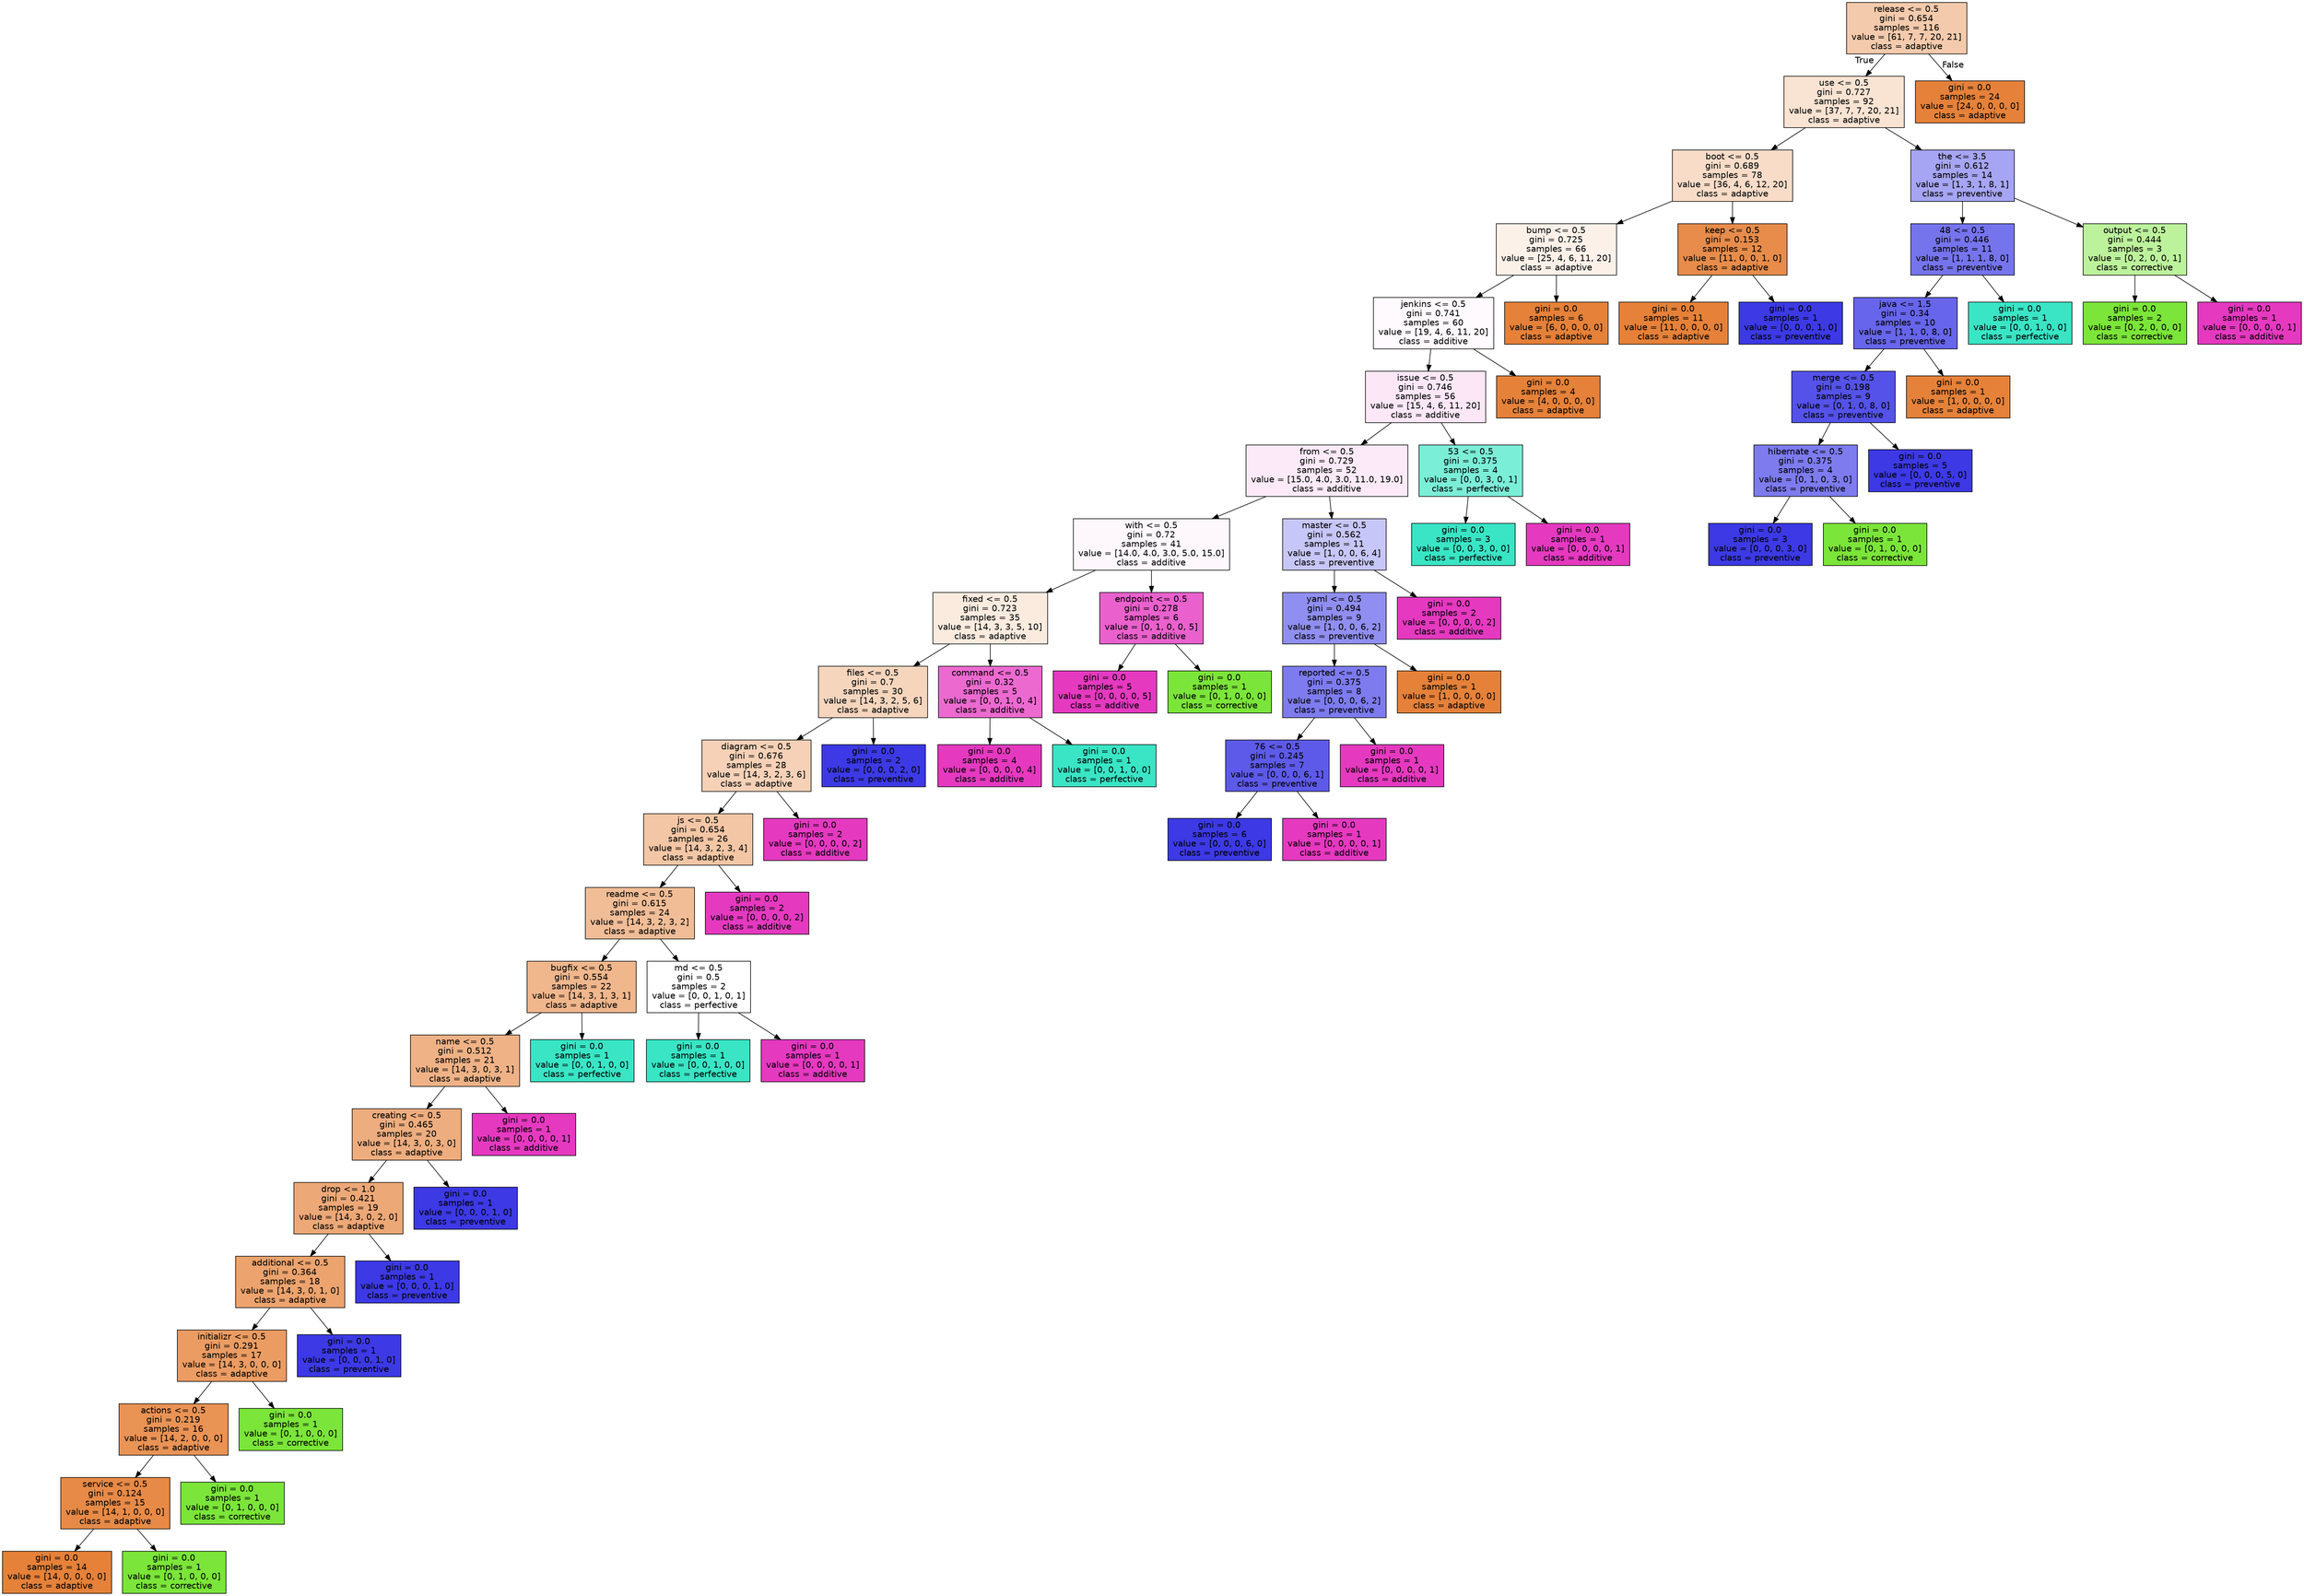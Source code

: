 digraph Tree {
node [shape=box, style="filled", color="black", fontname="helvetica"] ;
edge [fontname="helvetica"] ;
0 [label="release <= 0.5\ngini = 0.654\nsamples = 116\nvalue = [61, 7, 7, 20, 21]\nclass = adaptive", fillcolor="#f4caac"] ;
1 [label="use <= 0.5\ngini = 0.727\nsamples = 92\nvalue = [37, 7, 7, 20, 21]\nclass = adaptive", fillcolor="#f9e3d2"] ;
0 -> 1 [labeldistance=2.5, labelangle=45, headlabel="True"] ;
2 [label="boot <= 0.5\ngini = 0.689\nsamples = 78\nvalue = [36, 4, 6, 12, 20]\nclass = adaptive", fillcolor="#f8dcc8"] ;
1 -> 2 ;
3 [label="bump <= 0.5\ngini = 0.725\nsamples = 66\nvalue = [25, 4, 6, 11, 20]\nclass = adaptive", fillcolor="#fcf1e9"] ;
2 -> 3 ;
4 [label="jenkins <= 0.5\ngini = 0.741\nsamples = 60\nvalue = [19, 4, 6, 11, 20]\nclass = additive", fillcolor="#fefafd"] ;
3 -> 4 ;
5 [label="issue <= 0.5\ngini = 0.746\nsamples = 56\nvalue = [15, 4, 6, 11, 20]\nclass = additive", fillcolor="#fce7f7"] ;
4 -> 5 ;
6 [label="from <= 0.5\ngini = 0.729\nsamples = 52\nvalue = [15.0, 4.0, 3.0, 11.0, 19.0]\nclass = additive", fillcolor="#fceaf8"] ;
5 -> 6 ;
7 [label="with <= 0.5\ngini = 0.72\nsamples = 41\nvalue = [14.0, 4.0, 3.0, 5.0, 15.0]\nclass = additive", fillcolor="#fef8fd"] ;
6 -> 7 ;
8 [label="fixed <= 0.5\ngini = 0.723\nsamples = 35\nvalue = [14, 3, 3, 5, 10]\nclass = adaptive", fillcolor="#fbebdf"] ;
7 -> 8 ;
9 [label="files <= 0.5\ngini = 0.7\nsamples = 30\nvalue = [14, 3, 2, 5, 6]\nclass = adaptive", fillcolor="#f6d5bd"] ;
8 -> 9 ;
10 [label="diagram <= 0.5\ngini = 0.676\nsamples = 28\nvalue = [14, 3, 2, 3, 6]\nclass = adaptive", fillcolor="#f6d1b7"] ;
9 -> 10 ;
11 [label="js <= 0.5\ngini = 0.654\nsamples = 26\nvalue = [14, 3, 2, 3, 4]\nclass = adaptive", fillcolor="#f3c6a5"] ;
10 -> 11 ;
12 [label="readme <= 0.5\ngini = 0.615\nsamples = 24\nvalue = [14, 3, 2, 3, 2]\nclass = adaptive", fillcolor="#f1bd97"] ;
11 -> 12 ;
13 [label="bugfix <= 0.5\ngini = 0.554\nsamples = 22\nvalue = [14, 3, 1, 3, 1]\nclass = adaptive", fillcolor="#f0b68c"] ;
12 -> 13 ;
14 [label="name <= 0.5\ngini = 0.512\nsamples = 21\nvalue = [14, 3, 0, 3, 1]\nclass = adaptive", fillcolor="#efb286"] ;
13 -> 14 ;
15 [label="creating <= 0.5\ngini = 0.465\nsamples = 20\nvalue = [14, 3, 0, 3, 0]\nclass = adaptive", fillcolor="#eead7f"] ;
14 -> 15 ;
16 [label="drop <= 1.0\ngini = 0.421\nsamples = 19\nvalue = [14, 3, 0, 2, 0]\nclass = adaptive", fillcolor="#eda877"] ;
15 -> 16 ;
17 [label="additional <= 0.5\ngini = 0.364\nsamples = 18\nvalue = [14, 3, 0, 1, 0]\nclass = adaptive", fillcolor="#eca36e"] ;
16 -> 17 ;
18 [label="initializr <= 0.5\ngini = 0.291\nsamples = 17\nvalue = [14, 3, 0, 0, 0]\nclass = adaptive", fillcolor="#eb9c63"] ;
17 -> 18 ;
19 [label="actions <= 0.5\ngini = 0.219\nsamples = 16\nvalue = [14, 2, 0, 0, 0]\nclass = adaptive", fillcolor="#e99355"] ;
18 -> 19 ;
20 [label="service <= 0.5\ngini = 0.124\nsamples = 15\nvalue = [14, 1, 0, 0, 0]\nclass = adaptive", fillcolor="#e78a47"] ;
19 -> 20 ;
21 [label="gini = 0.0\nsamples = 14\nvalue = [14, 0, 0, 0, 0]\nclass = adaptive", fillcolor="#e58139"] ;
20 -> 21 ;
22 [label="gini = 0.0\nsamples = 1\nvalue = [0, 1, 0, 0, 0]\nclass = corrective", fillcolor="#7be539"] ;
20 -> 22 ;
23 [label="gini = 0.0\nsamples = 1\nvalue = [0, 1, 0, 0, 0]\nclass = corrective", fillcolor="#7be539"] ;
19 -> 23 ;
24 [label="gini = 0.0\nsamples = 1\nvalue = [0, 1, 0, 0, 0]\nclass = corrective", fillcolor="#7be539"] ;
18 -> 24 ;
25 [label="gini = 0.0\nsamples = 1\nvalue = [0, 0, 0, 1, 0]\nclass = preventive", fillcolor="#3c39e5"] ;
17 -> 25 ;
26 [label="gini = 0.0\nsamples = 1\nvalue = [0, 0, 0, 1, 0]\nclass = preventive", fillcolor="#3c39e5"] ;
16 -> 26 ;
27 [label="gini = 0.0\nsamples = 1\nvalue = [0, 0, 0, 1, 0]\nclass = preventive", fillcolor="#3c39e5"] ;
15 -> 27 ;
28 [label="gini = 0.0\nsamples = 1\nvalue = [0, 0, 0, 0, 1]\nclass = additive", fillcolor="#e539c0"] ;
14 -> 28 ;
29 [label="gini = 0.0\nsamples = 1\nvalue = [0, 0, 1, 0, 0]\nclass = perfective", fillcolor="#39e5c5"] ;
13 -> 29 ;
30 [label="md <= 0.5\ngini = 0.5\nsamples = 2\nvalue = [0, 0, 1, 0, 1]\nclass = perfective", fillcolor="#ffffff"] ;
12 -> 30 ;
31 [label="gini = 0.0\nsamples = 1\nvalue = [0, 0, 1, 0, 0]\nclass = perfective", fillcolor="#39e5c5"] ;
30 -> 31 ;
32 [label="gini = 0.0\nsamples = 1\nvalue = [0, 0, 0, 0, 1]\nclass = additive", fillcolor="#e539c0"] ;
30 -> 32 ;
33 [label="gini = 0.0\nsamples = 2\nvalue = [0, 0, 0, 0, 2]\nclass = additive", fillcolor="#e539c0"] ;
11 -> 33 ;
34 [label="gini = 0.0\nsamples = 2\nvalue = [0, 0, 0, 0, 2]\nclass = additive", fillcolor="#e539c0"] ;
10 -> 34 ;
35 [label="gini = 0.0\nsamples = 2\nvalue = [0, 0, 0, 2, 0]\nclass = preventive", fillcolor="#3c39e5"] ;
9 -> 35 ;
36 [label="command <= 0.5\ngini = 0.32\nsamples = 5\nvalue = [0, 0, 1, 0, 4]\nclass = additive", fillcolor="#ec6ad0"] ;
8 -> 36 ;
37 [label="gini = 0.0\nsamples = 4\nvalue = [0, 0, 0, 0, 4]\nclass = additive", fillcolor="#e539c0"] ;
36 -> 37 ;
38 [label="gini = 0.0\nsamples = 1\nvalue = [0, 0, 1, 0, 0]\nclass = perfective", fillcolor="#39e5c5"] ;
36 -> 38 ;
39 [label="endpoint <= 0.5\ngini = 0.278\nsamples = 6\nvalue = [0, 1, 0, 0, 5]\nclass = additive", fillcolor="#ea61cd"] ;
7 -> 39 ;
40 [label="gini = 0.0\nsamples = 5\nvalue = [0, 0, 0, 0, 5]\nclass = additive", fillcolor="#e539c0"] ;
39 -> 40 ;
41 [label="gini = 0.0\nsamples = 1\nvalue = [0, 1, 0, 0, 0]\nclass = corrective", fillcolor="#7be539"] ;
39 -> 41 ;
42 [label="master <= 0.5\ngini = 0.562\nsamples = 11\nvalue = [1, 0, 0, 6, 4]\nclass = preventive", fillcolor="#c7c6f8"] ;
6 -> 42 ;
43 [label="yaml <= 0.5\ngini = 0.494\nsamples = 9\nvalue = [1, 0, 0, 6, 2]\nclass = preventive", fillcolor="#908ef0"] ;
42 -> 43 ;
44 [label="reported <= 0.5\ngini = 0.375\nsamples = 8\nvalue = [0, 0, 0, 6, 2]\nclass = preventive", fillcolor="#7d7bee"] ;
43 -> 44 ;
45 [label="76 <= 0.5\ngini = 0.245\nsamples = 7\nvalue = [0, 0, 0, 6, 1]\nclass = preventive", fillcolor="#5d5ae9"] ;
44 -> 45 ;
46 [label="gini = 0.0\nsamples = 6\nvalue = [0, 0, 0, 6, 0]\nclass = preventive", fillcolor="#3c39e5"] ;
45 -> 46 ;
47 [label="gini = 0.0\nsamples = 1\nvalue = [0, 0, 0, 0, 1]\nclass = additive", fillcolor="#e539c0"] ;
45 -> 47 ;
48 [label="gini = 0.0\nsamples = 1\nvalue = [0, 0, 0, 0, 1]\nclass = additive", fillcolor="#e539c0"] ;
44 -> 48 ;
49 [label="gini = 0.0\nsamples = 1\nvalue = [1, 0, 0, 0, 0]\nclass = adaptive", fillcolor="#e58139"] ;
43 -> 49 ;
50 [label="gini = 0.0\nsamples = 2\nvalue = [0, 0, 0, 0, 2]\nclass = additive", fillcolor="#e539c0"] ;
42 -> 50 ;
51 [label="53 <= 0.5\ngini = 0.375\nsamples = 4\nvalue = [0, 0, 3, 0, 1]\nclass = perfective", fillcolor="#7beed8"] ;
5 -> 51 ;
52 [label="gini = 0.0\nsamples = 3\nvalue = [0, 0, 3, 0, 0]\nclass = perfective", fillcolor="#39e5c5"] ;
51 -> 52 ;
53 [label="gini = 0.0\nsamples = 1\nvalue = [0, 0, 0, 0, 1]\nclass = additive", fillcolor="#e539c0"] ;
51 -> 53 ;
54 [label="gini = 0.0\nsamples = 4\nvalue = [4, 0, 0, 0, 0]\nclass = adaptive", fillcolor="#e58139"] ;
4 -> 54 ;
55 [label="gini = 0.0\nsamples = 6\nvalue = [6, 0, 0, 0, 0]\nclass = adaptive", fillcolor="#e58139"] ;
3 -> 55 ;
56 [label="keep <= 0.5\ngini = 0.153\nsamples = 12\nvalue = [11, 0, 0, 1, 0]\nclass = adaptive", fillcolor="#e78c4b"] ;
2 -> 56 ;
57 [label="gini = 0.0\nsamples = 11\nvalue = [11, 0, 0, 0, 0]\nclass = adaptive", fillcolor="#e58139"] ;
56 -> 57 ;
58 [label="gini = 0.0\nsamples = 1\nvalue = [0, 0, 0, 1, 0]\nclass = preventive", fillcolor="#3c39e5"] ;
56 -> 58 ;
59 [label="the <= 3.5\ngini = 0.612\nsamples = 14\nvalue = [1, 3, 1, 8, 1]\nclass = preventive", fillcolor="#a6a5f3"] ;
1 -> 59 ;
60 [label="48 <= 0.5\ngini = 0.446\nsamples = 11\nvalue = [1, 1, 1, 8, 0]\nclass = preventive", fillcolor="#7674ed"] ;
59 -> 60 ;
61 [label="java <= 1.5\ngini = 0.34\nsamples = 10\nvalue = [1, 1, 0, 8, 0]\nclass = preventive", fillcolor="#6765eb"] ;
60 -> 61 ;
62 [label="merge <= 0.5\ngini = 0.198\nsamples = 9\nvalue = [0, 1, 0, 8, 0]\nclass = preventive", fillcolor="#5452e8"] ;
61 -> 62 ;
63 [label="hibernate <= 0.5\ngini = 0.375\nsamples = 4\nvalue = [0, 1, 0, 3, 0]\nclass = preventive", fillcolor="#7d7bee"] ;
62 -> 63 ;
64 [label="gini = 0.0\nsamples = 3\nvalue = [0, 0, 0, 3, 0]\nclass = preventive", fillcolor="#3c39e5"] ;
63 -> 64 ;
65 [label="gini = 0.0\nsamples = 1\nvalue = [0, 1, 0, 0, 0]\nclass = corrective", fillcolor="#7be539"] ;
63 -> 65 ;
66 [label="gini = 0.0\nsamples = 5\nvalue = [0, 0, 0, 5, 0]\nclass = preventive", fillcolor="#3c39e5"] ;
62 -> 66 ;
67 [label="gini = 0.0\nsamples = 1\nvalue = [1, 0, 0, 0, 0]\nclass = adaptive", fillcolor="#e58139"] ;
61 -> 67 ;
68 [label="gini = 0.0\nsamples = 1\nvalue = [0, 0, 1, 0, 0]\nclass = perfective", fillcolor="#39e5c5"] ;
60 -> 68 ;
69 [label="output <= 0.5\ngini = 0.444\nsamples = 3\nvalue = [0, 2, 0, 0, 1]\nclass = corrective", fillcolor="#bdf29c"] ;
59 -> 69 ;
70 [label="gini = 0.0\nsamples = 2\nvalue = [0, 2, 0, 0, 0]\nclass = corrective", fillcolor="#7be539"] ;
69 -> 70 ;
71 [label="gini = 0.0\nsamples = 1\nvalue = [0, 0, 0, 0, 1]\nclass = additive", fillcolor="#e539c0"] ;
69 -> 71 ;
72 [label="gini = 0.0\nsamples = 24\nvalue = [24, 0, 0, 0, 0]\nclass = adaptive", fillcolor="#e58139"] ;
0 -> 72 [labeldistance=2.5, labelangle=-45, headlabel="False"] ;
}